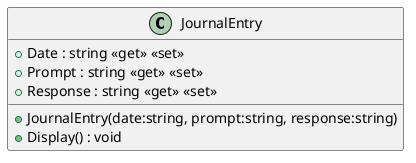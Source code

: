 @startuml
class JournalEntry {
    + Date : string <<get>> <<set>>
    + Prompt : string <<get>> <<set>>
    + Response : string <<get>> <<set>>
    + JournalEntry(date:string, prompt:string, response:string)
    + Display() : void
}
@enduml
